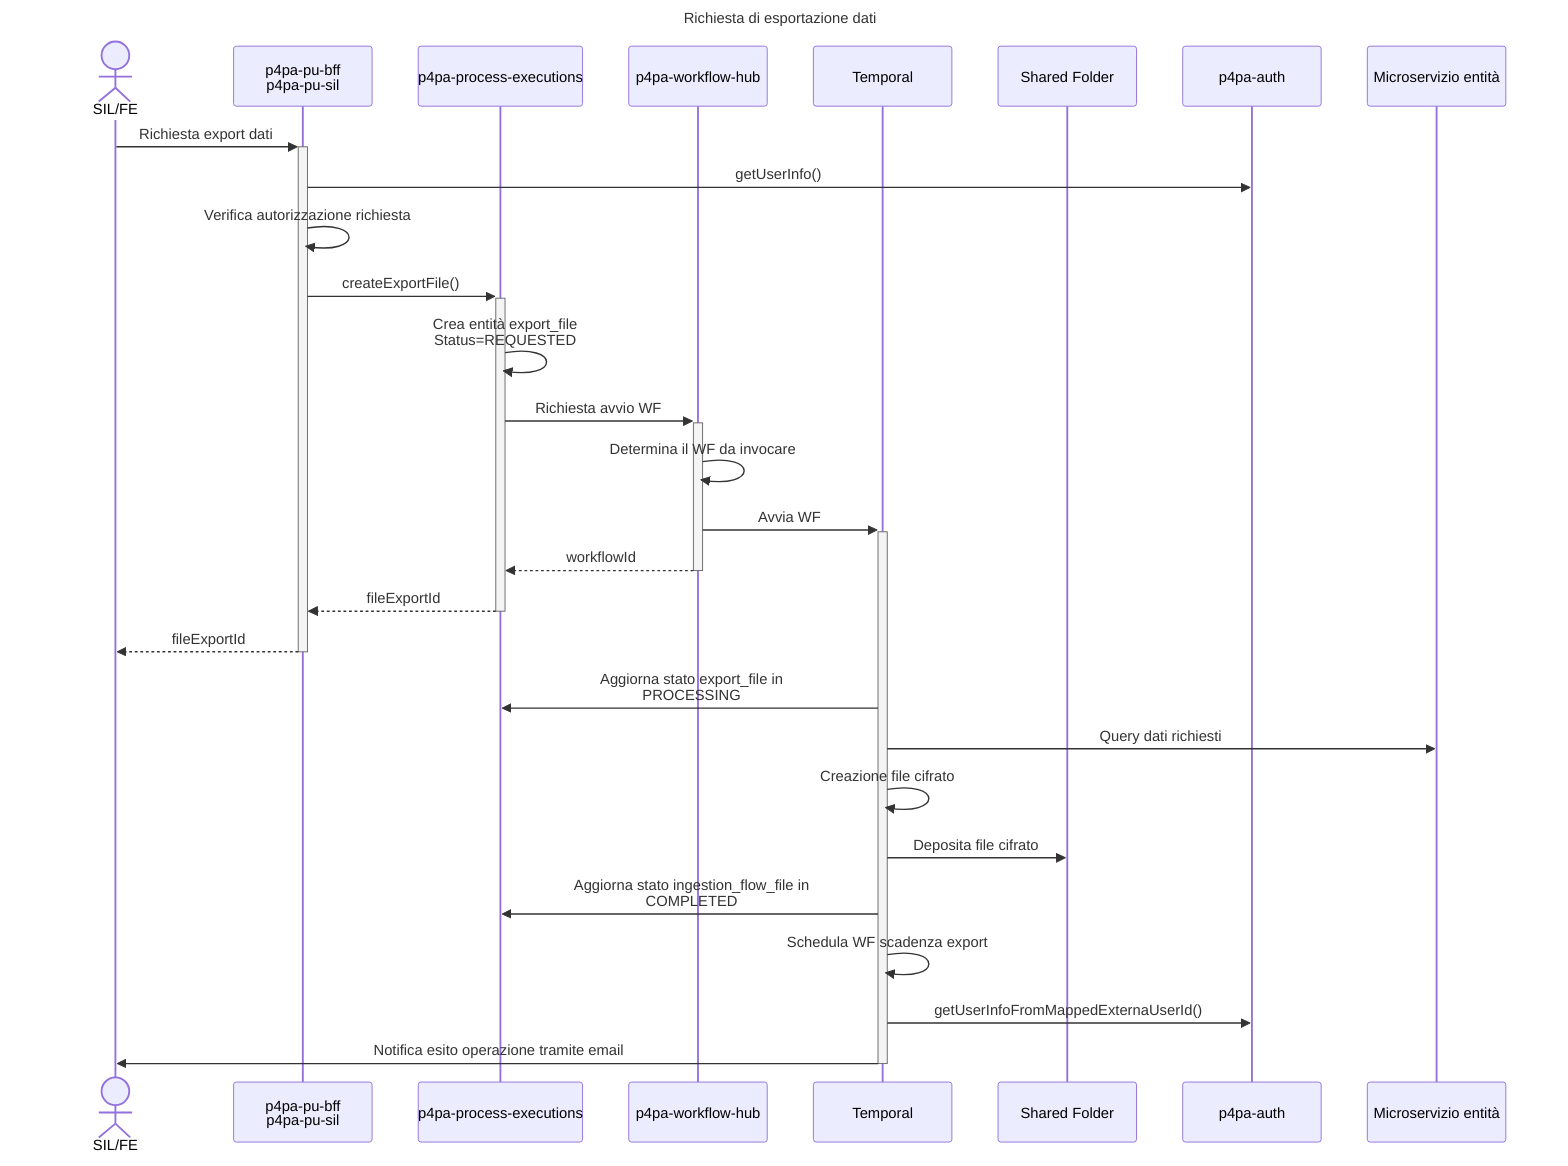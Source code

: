 ---
title: Richiesta di esportazione dati
---
sequenceDiagram
    actor CLIENT as SIL/FE
    participant BFF as p4pa-pu-bff<BR />p4pa-pu-sil
    participant MS_PROCESS_EXECUTIONS as p4pa-process-executions
    participant MS_WF as p4pa-workflow-hub
    participant WF as Temporal
    participant SHARED as Shared Folder
    participant MS_AUTH as p4pa-auth
    participant MS_ENTITY as Microservizio entità

    CLIENT ->>+ BFF: Richiesta export dati
        BFF ->> MS_AUTH: getUserInfo()
        BFF ->> BFF: Verifica autorizzazione richiesta
        BFF ->>+ MS_PROCESS_EXECUTIONS: createExportFile()
            MS_PROCESS_EXECUTIONS ->> MS_PROCESS_EXECUTIONS: Crea entità export_file<BR />Status=REQUESTED
            MS_PROCESS_EXECUTIONS ->>+ MS_WF: Richiesta avvio WF
                MS_WF ->> MS_WF: Determina il WF da invocare
                MS_WF ->>+ WF: Avvia WF
                MS_WF -->>- MS_PROCESS_EXECUTIONS: workflowId
            MS_PROCESS_EXECUTIONS -->>- BFF: fileExportId
        BFF -->>- CLIENT: fileExportId

    WF ->> MS_PROCESS_EXECUTIONS: Aggiorna stato export_file in<BR />PROCESSING
    WF ->> MS_ENTITY: Query dati richiesti
    WF ->> WF: Creazione file cifrato
    WF ->> SHARED: Deposita file cifrato
    WF ->> MS_PROCESS_EXECUTIONS: Aggiorna stato ingestion_flow_file in<BR />COMPLETED
    WF ->> WF: Schedula WF scadenza export
    WF ->> MS_AUTH: getUserInfoFromMappedExternaUserId()
    WF ->> CLIENT: Notifica esito operazione tramite email
    deactivate WF